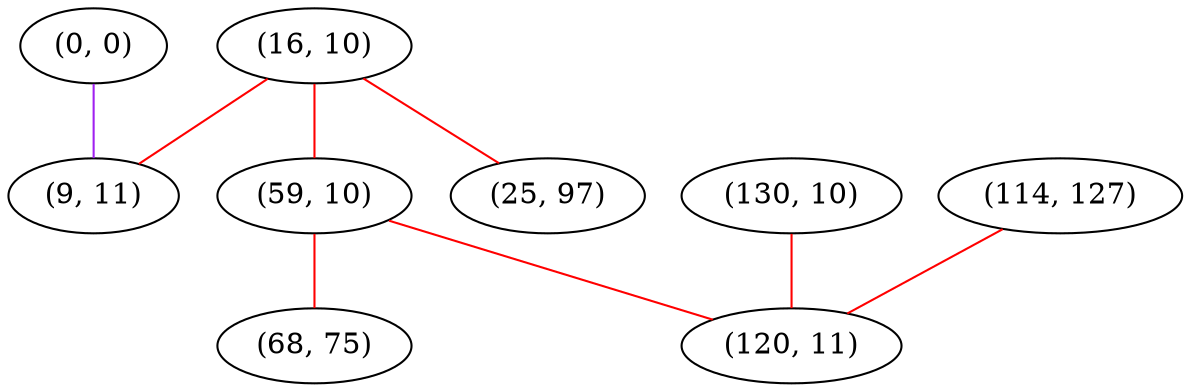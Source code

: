 graph "" {
"(0, 0)";
"(16, 10)";
"(130, 10)";
"(59, 10)";
"(9, 11)";
"(25, 97)";
"(114, 127)";
"(120, 11)";
"(68, 75)";
"(0, 0)" -- "(9, 11)"  [color=purple, key=0, weight=4];
"(16, 10)" -- "(59, 10)"  [color=red, key=0, weight=1];
"(16, 10)" -- "(9, 11)"  [color=red, key=0, weight=1];
"(16, 10)" -- "(25, 97)"  [color=red, key=0, weight=1];
"(130, 10)" -- "(120, 11)"  [color=red, key=0, weight=1];
"(59, 10)" -- "(120, 11)"  [color=red, key=0, weight=1];
"(59, 10)" -- "(68, 75)"  [color=red, key=0, weight=1];
"(114, 127)" -- "(120, 11)"  [color=red, key=0, weight=1];
}
